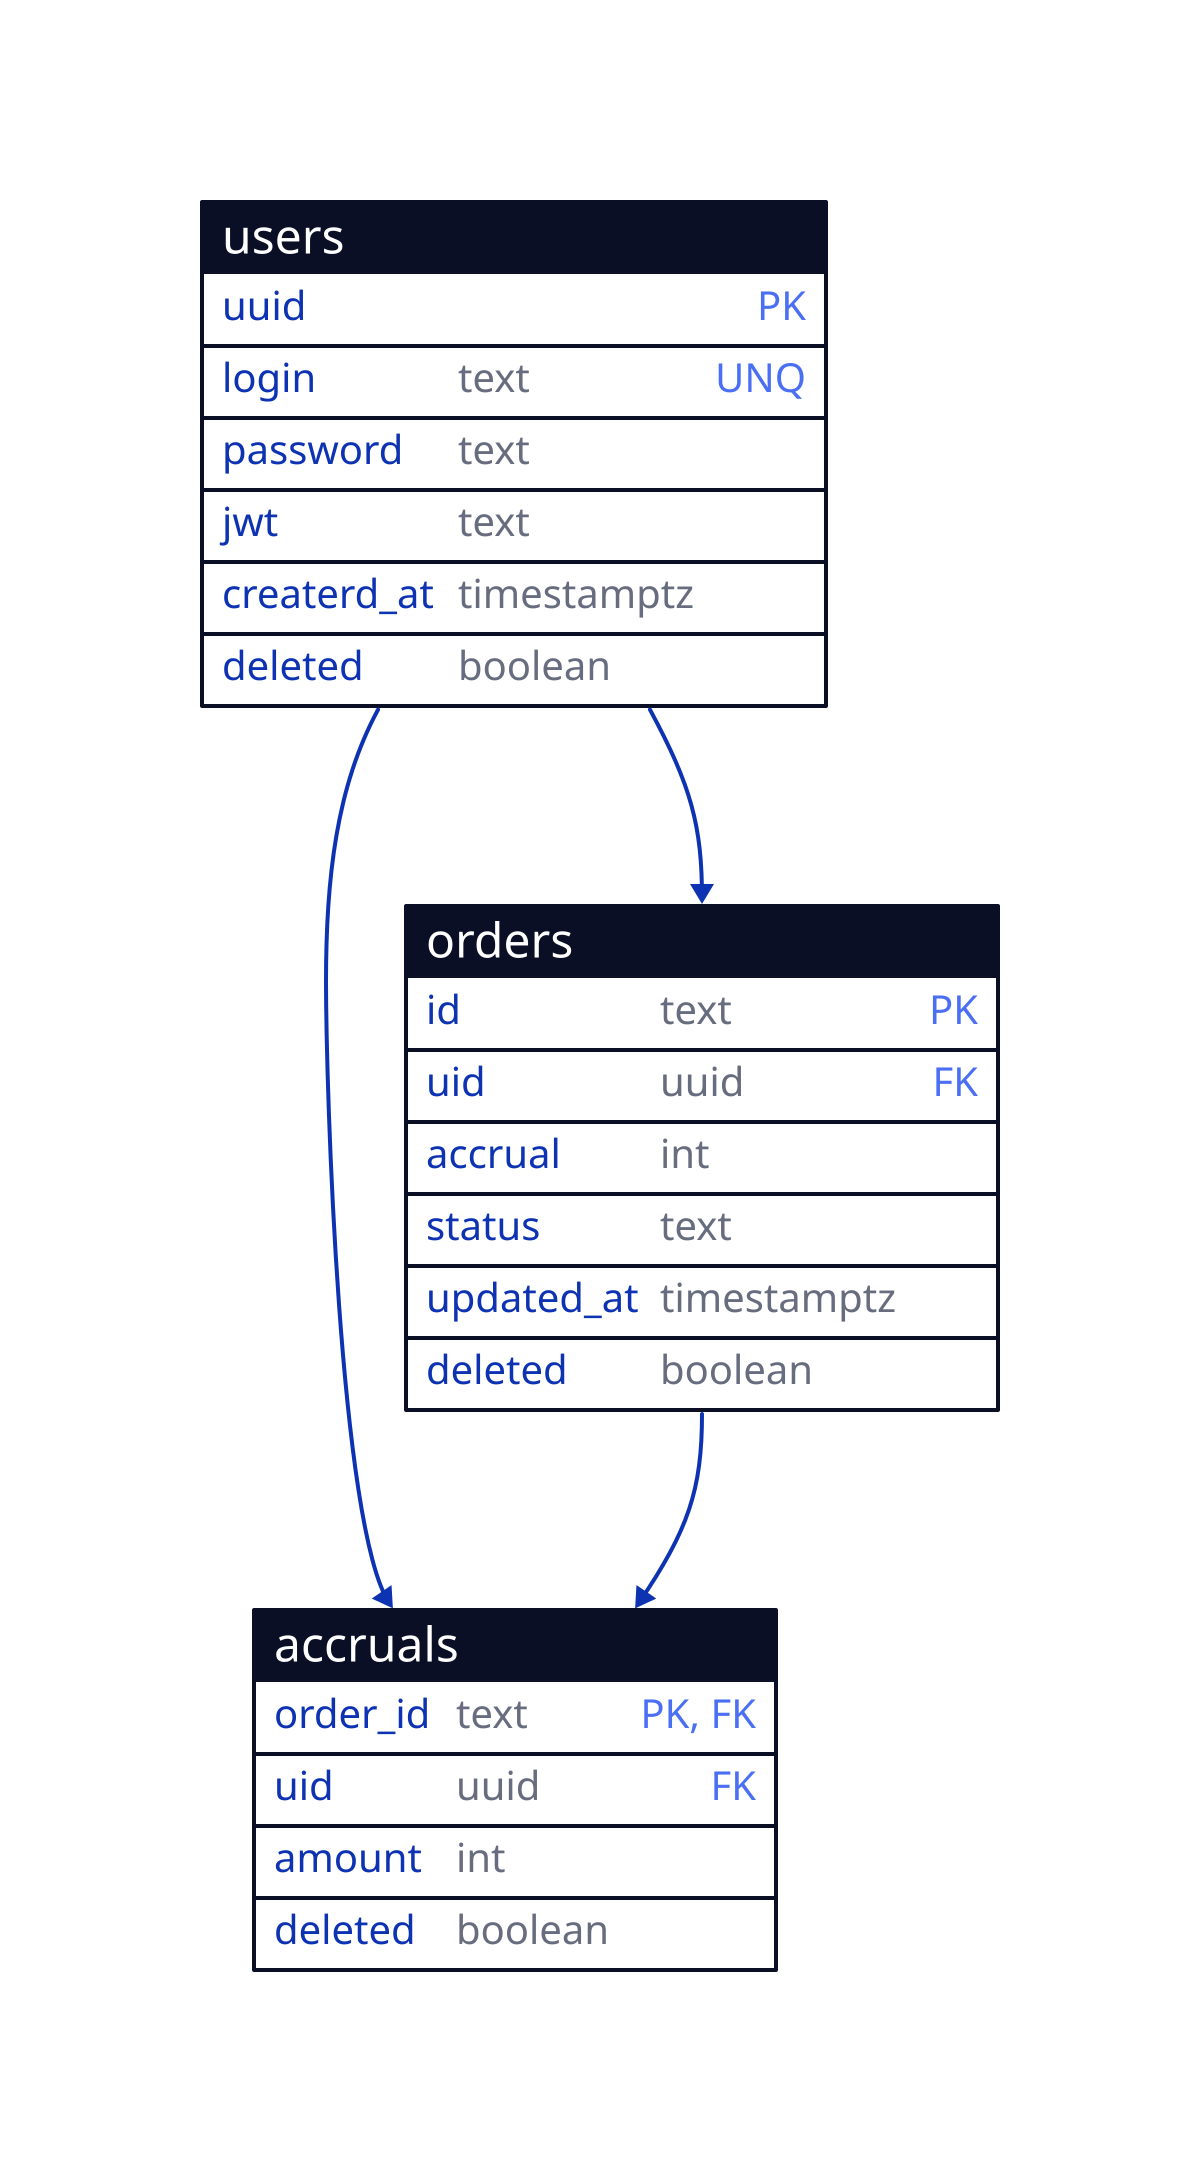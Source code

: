 users: {
  shape: sql_table

  uuid: uuid {constraint: PK}
  login: text {constraint: UNQ}
  password: text
  jwt: text
  createrd_at: timestamptz
  deleted: boolean
}

orders: {
  shape: sql_table

  id: text {constraint: PK}
  uid: uuid {constraint: FK}
  accrual: int
  status: text
  updated_at: timestamptz
  deleted: boolean
}

accruals: {
  shape: sql_table

  order_id: text {constraint: [PK, FK]}
  uid: uuid {constraint: FK}
  amount: int
  deleted: boolean
}

users.uuid -> orders.uid
users.uuid -> accruals.uid
orders.id -> accruals.order_id
